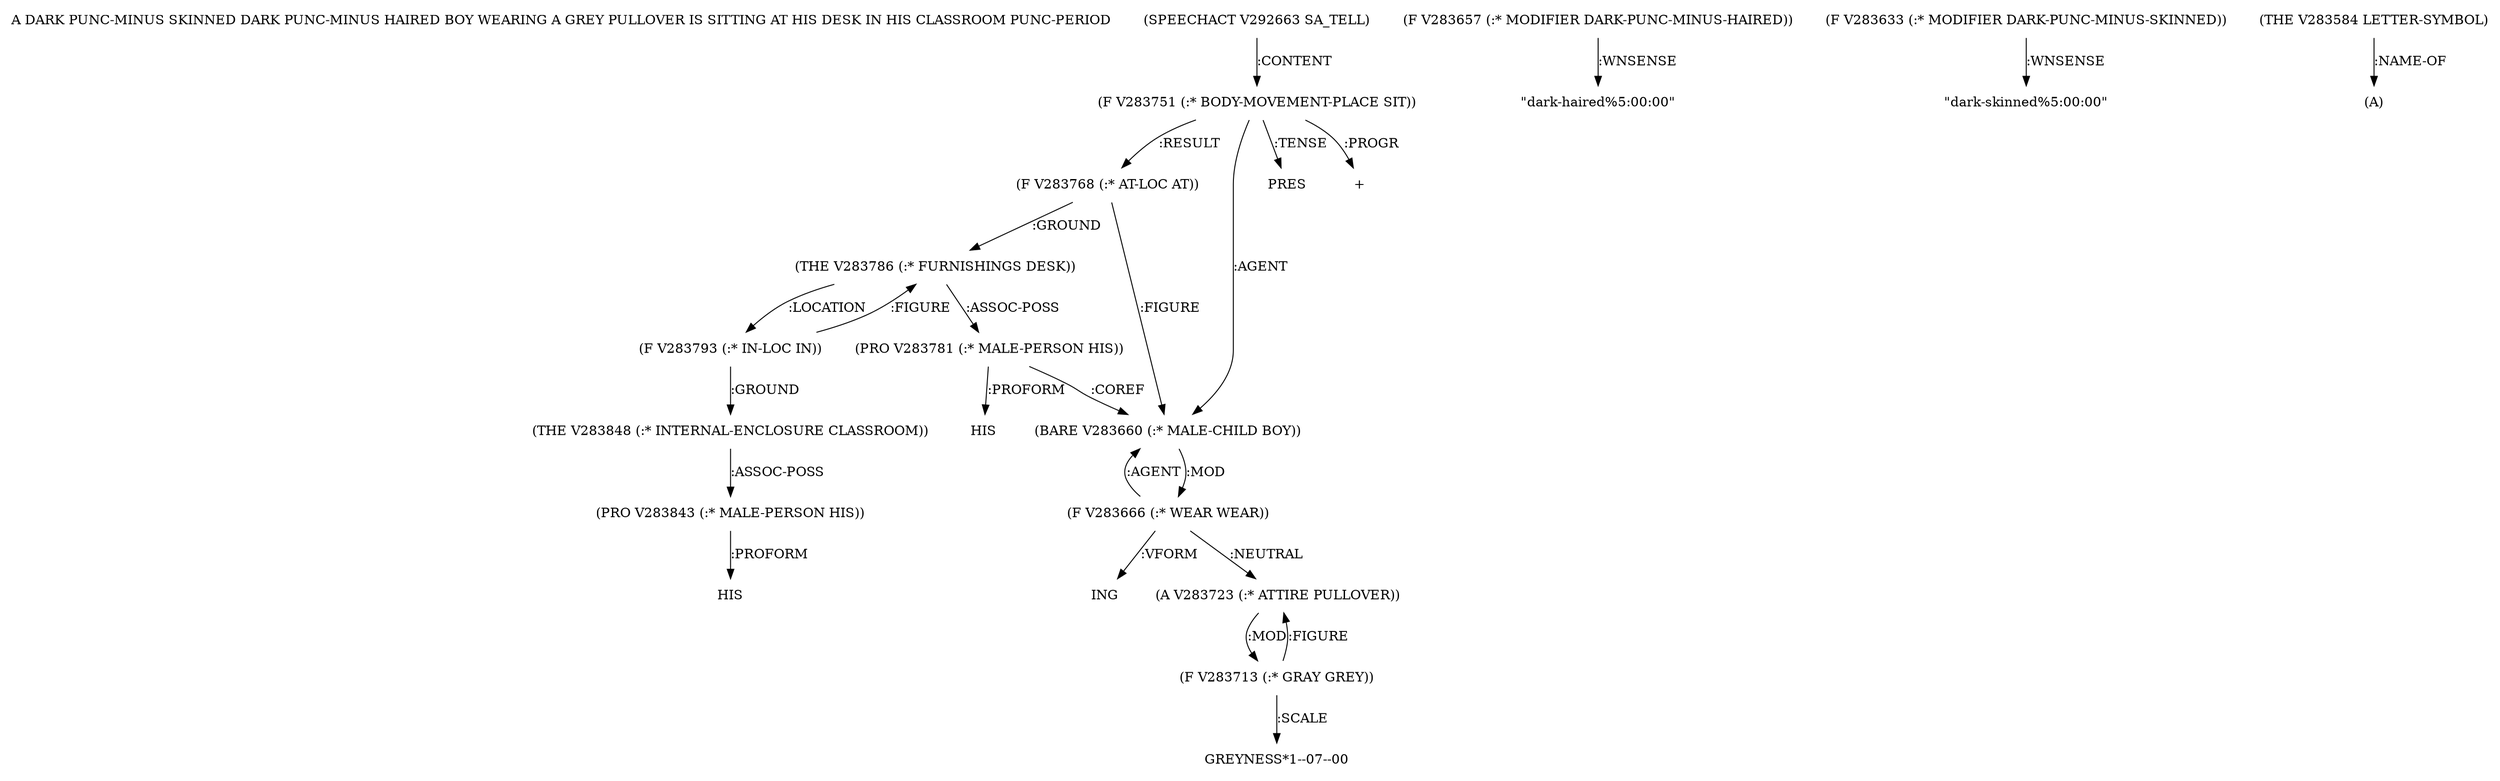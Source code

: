 digraph Terms {
  node [shape=none]
  "A DARK PUNC-MINUS SKINNED DARK PUNC-MINUS HAIRED BOY WEARING A GREY PULLOVER IS SITTING AT HIS DESK IN HIS CLASSROOM PUNC-PERIOD"
  "V292663" [label="(SPEECHACT V292663 SA_TELL)"]
  "V292663" -> "V283751" [label=":CONTENT"]
  "V283751" [label="(F V283751 (:* BODY-MOVEMENT-PLACE SIT))"]
  "V283751" -> "V283768" [label=":RESULT"]
  "V283751" -> "V283660" [label=":AGENT"]
  "V283751" -> "NT295160" [label=":TENSE"]
  "NT295160" [label="PRES"]
  "V283751" -> "NT295161" [label=":PROGR"]
  "NT295161" [label="+"]
  "V283660" [label="(BARE V283660 (:* MALE-CHILD BOY))"]
  "V283660" -> "V283666" [label=":MOD"]
  "V283666" [label="(F V283666 (:* WEAR WEAR))"]
  "V283666" -> "V283660" [label=":AGENT"]
  "V283666" -> "V283723" [label=":NEUTRAL"]
  "V283666" -> "NT295162" [label=":VFORM"]
  "NT295162" [label="ING"]
  "V283723" [label="(A V283723 (:* ATTIRE PULLOVER))"]
  "V283723" -> "V283713" [label=":MOD"]
  "V283713" [label="(F V283713 (:* GRAY GREY))"]
  "V283713" -> "V283723" [label=":FIGURE"]
  "V283713" -> "NT295163" [label=":SCALE"]
  "NT295163" [label="GREYNESS*1--07--00"]
  "V283768" [label="(F V283768 (:* AT-LOC AT))"]
  "V283768" -> "V283786" [label=":GROUND"]
  "V283768" -> "V283660" [label=":FIGURE"]
  "V283786" [label="(THE V283786 (:* FURNISHINGS DESK))"]
  "V283786" -> "V283781" [label=":ASSOC-POSS"]
  "V283786" -> "V283793" [label=":LOCATION"]
  "V283781" [label="(PRO V283781 (:* MALE-PERSON HIS))"]
  "V283781" -> "NT295164" [label=":PROFORM"]
  "NT295164" [label="HIS"]
  "V283781" -> "V283660" [label=":COREF"]
  "V283793" [label="(F V283793 (:* IN-LOC IN))"]
  "V283793" -> "V283848" [label=":GROUND"]
  "V283793" -> "V283786" [label=":FIGURE"]
  "V283848" [label="(THE V283848 (:* INTERNAL-ENCLOSURE CLASSROOM))"]
  "V283848" -> "V283843" [label=":ASSOC-POSS"]
  "V283843" [label="(PRO V283843 (:* MALE-PERSON HIS))"]
  "V283843" -> "NT295165" [label=":PROFORM"]
  "NT295165" [label="HIS"]
  "V283657" [label="(F V283657 (:* MODIFIER DARK-PUNC-MINUS-HAIRED))"]
  "V283657" -> "NT295166" [label=":WNSENSE"]
  "NT295166" [label="\"dark-haired%5:00:00\""]
  "V283633" [label="(F V283633 (:* MODIFIER DARK-PUNC-MINUS-SKINNED))"]
  "V283633" -> "NT295167" [label=":WNSENSE"]
  "NT295167" [label="\"dark-skinned%5:00:00\""]
  "V283584" [label="(THE V283584 LETTER-SYMBOL)"]
  "V283584" -> "NT295168" [label=":NAME-OF"]
  "NT295168" [label="(A)"]
}
